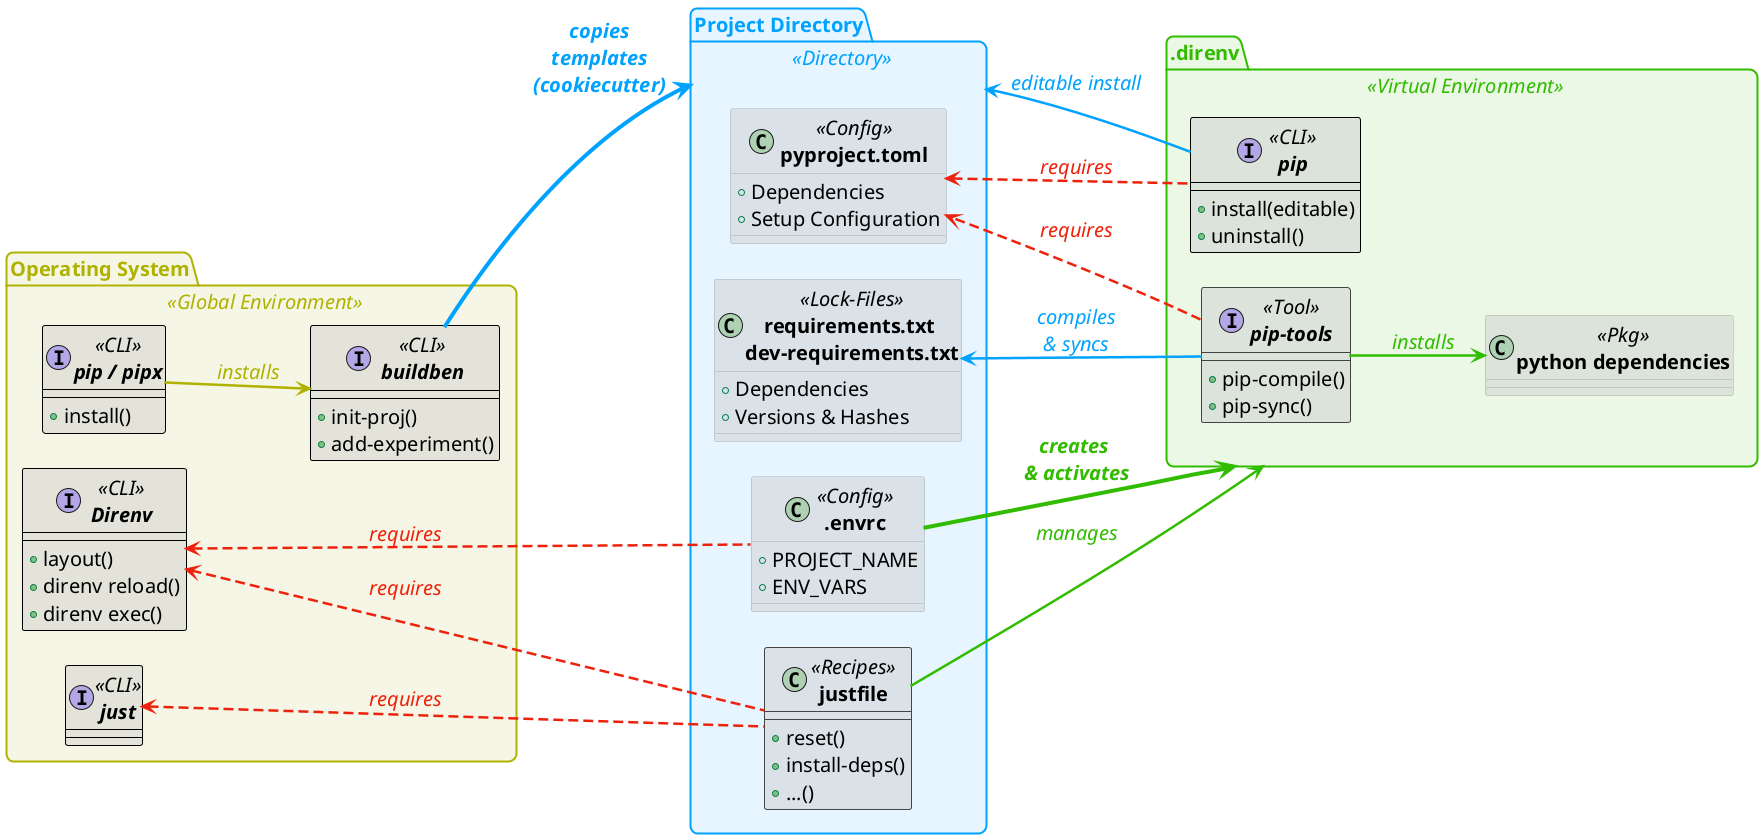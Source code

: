 @startuml
left to right direction
' top to bottom direction

' === Global look & feel =============
skinparam defaultFontSize 20
' skinparam BackgroundColor #00000010
skinparam BackgroundColor transparent

' ======================================
skinparam package {
    RoundCorner 15
    BorderThickness 2
    ' BackgroundColor #00A2FF19
    ' BorderColor #00A2FF
    ' FontColor   #00A2FF
}
skinparam package<<Global Environment>> {
    BackgroundColor #afb20019
    BorderColor #afb200ff
    FontColor   #afb200ff
}
skinparam package<<Virtual Environment>>{
    BackgroundColor #32bc0019
    BorderColor #32bc00ff
    FontColor   #32bc00ff
}
skinparam package<<Directory>> {
    BackgroundColor #00A2FF19
    BorderColor #00A2FF
    FontColor   #00A2FF
}

' ======================================
skinparam class {
    BackgroundColor #cccccc77
    BorderColor     #444444
    BorderThickness 1
    FontStyle bold
    RoundCorner 15
}
skinparam class<<CLI>> {
    BorderColor     #000000
}
skinparam class<<Config>><<Pkg>><<Lock-Files>> {
    BorderColor     #000000
    BorderThickness 0
}

' =====================================================================




' === Package: Global Environment =============
package "Operating System" as GE <<Global Environment>> {

    interface "buildben"      as B   <<CLI>>{
        +init-proj()
        +add-experiment()
    }
    interface "pip / pipx"    as PIP <<CLI>>{
        +install()
    }
    
    interface "just"          as J   <<CLI>>
    interface "Direnv"        as D   <<CLI>>{
        +layout()
        +direnv reload()
        +direnv exec()
    }
    
}

' === Package: Project Directory =============
package "Project Directory" as PDIR <<Directory>> {

    class "pyproject.toml"                          as PPRT <<Config>> {
        +Dependencies
        +Setup Configuration
    }
    
    class "justfile"                                as JF  <<Recipes>> {
        +reset()
        +install-deps()
        +...()
    }
    
    class ".envrc"                                  as ERC  <<Config>>{
        +PROJECT_NAME
        +ENV_VARS
    }
    
    class "requirements.txt \ndev-requirements.txt" as RE   <<Lock-Files>> {
        +Dependencies
        +Versions & Hashes
    }
}

' === Package: Virtual Environment =============
package ".direnv" as VENV <<Virtual Environment>> {
    interface "pip-tools"               as PT  <<Tool>>{
        +pip-compile()
        +pip-sync()
    }
    class "python dependencies"     as PD  <<Pkg>>
    ' VE o-- PD : contains
    
    interface "pip"                     as PIPvenv <<CLI>> {
        +install(editable)
        +uninstall()
    }
}


' =====================================================================

' === Straight Arrows =============

<style>
arrow {
    LineThickness 2.5
    FontStyle italic
    LineColor #afb200ff
    FontColor   #afb200ff
}

</style>

PIP --> B : installs

' =========================

<style>
arrow {
    LineColor #00A2FF
    FontColor #00A2FF
}
</style>

' PT --> PD <<test>> : installs 
B -[thickness=4]-> PDIR : **copies**\n**templates**\n**(cookiecutter)** 
PT  --> RE : compiles\n& syncs
PDIR <-- PIPvenv : editable install

' === SPecial Straight Arrows =============
<style>
arrow {
    LineColor #32bc00ff
    FontColor #32bc00ff
    LineThickness 2.5
}
</style>

' ERC --> PT : installs
PT --> PD : installs
ERC -[thickness=4]-> VENV : **creates** \n**& activates**
JF --> VENV : manages


' === Dependencies =============

<style>
arrow {
    LineStyle 10-5
    LineColor #EE220C
    FontColor #EE220C
}
</style>


D   <-- ERC : requires
J   <-- JF  : requires
D   <-- JF  : requires

' JF  --> PT  
PT --> PPRT : requires

PPRT <-- PIPvenv: requires

' ERC -left-  JF     : interacts
' PPRT ..> PT    : read by
@enduml
